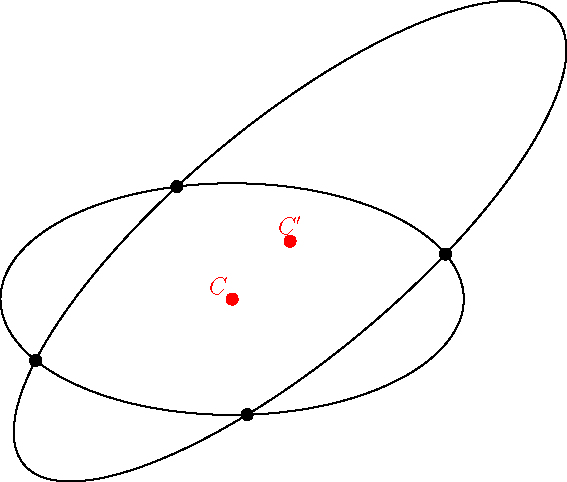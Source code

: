 import geometry;
size(10cm,0);

// currentcoordsys=cartesiansystem((0,0),i=(1,1),j=(-0.5,.75));
// show(currentcoordsys);

point C=(0,0);
point Cp=(0.5,0.5);
dot("$C$",C,NW,red);
dot("$C'$",Cp,N,red);

ellipse el1=ellipse(C,2,1);
ellipse el2=ellipse(Cp,3,1,40);
draw(el1^^el2);

dotfactor*=2;

/*<asyxml><view file="modules/geometry.asy" type="point[]" signature="intersectionpoints(ellipse,ellipse)"/></asyxml>*/
point[] inter=intersectionpoints(el1,el2);
dot(inter);
